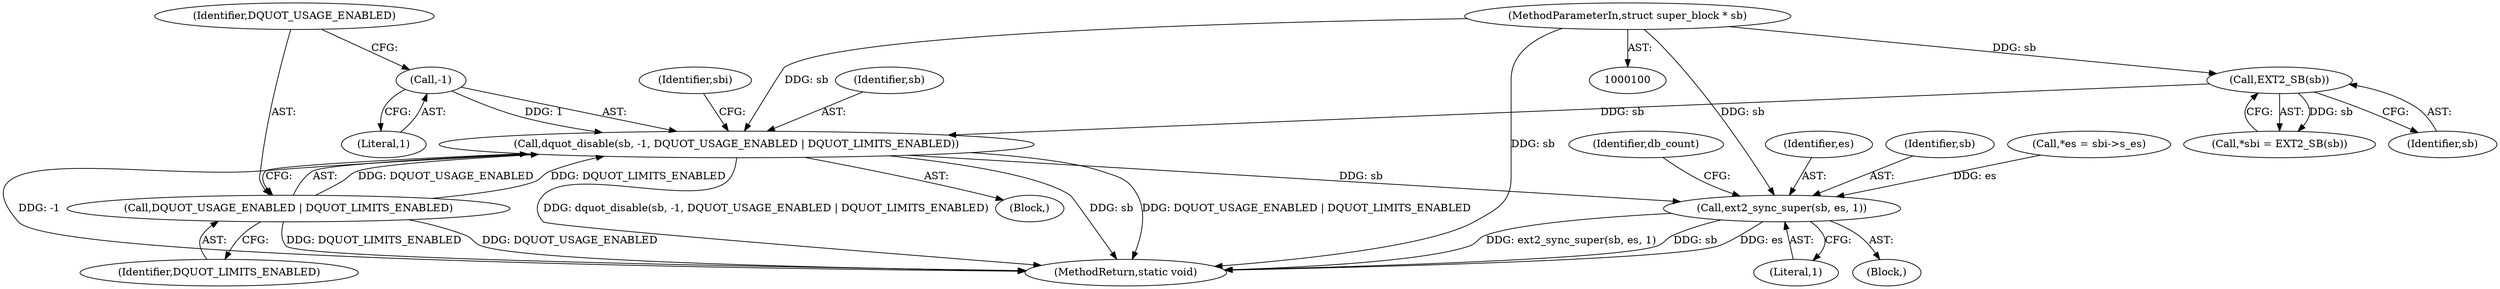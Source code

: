 digraph "0_linux_be0726d33cb8f411945884664924bed3cb8c70ee_1@pointer" {
"1000110" [label="(Call,dquot_disable(sb, -1, DQUOT_USAGE_ENABLED | DQUOT_LIMITS_ENABLED))"];
"1000108" [label="(Call,EXT2_SB(sb))"];
"1000101" [label="(MethodParameterIn,struct super_block * sb)"];
"1000112" [label="(Call,-1)"];
"1000114" [label="(Call,DQUOT_USAGE_ENABLED | DQUOT_LIMITS_ENABLED)"];
"1000163" [label="(Call,ext2_sync_super(sb, es, 1))"];
"1000114" [label="(Call,DQUOT_USAGE_ENABLED | DQUOT_LIMITS_ENABLED)"];
"1000166" [label="(Literal,1)"];
"1000113" [label="(Literal,1)"];
"1000165" [label="(Identifier,es)"];
"1000116" [label="(Identifier,DQUOT_LIMITS_ENABLED)"];
"1000101" [label="(MethodParameterIn,struct super_block * sb)"];
"1000111" [label="(Identifier,sb)"];
"1000115" [label="(Identifier,DQUOT_USAGE_ENABLED)"];
"1000164" [label="(Identifier,sb)"];
"1000231" [label="(MethodReturn,static void)"];
"1000163" [label="(Call,ext2_sync_super(sb, es, 1))"];
"1000112" [label="(Call,-1)"];
"1000110" [label="(Call,dquot_disable(sb, -1, DQUOT_USAGE_ENABLED | DQUOT_LIMITS_ENABLED))"];
"1000140" [label="(Call,*es = sbi->s_es)"];
"1000108" [label="(Call,EXT2_SB(sb))"];
"1000119" [label="(Identifier,sbi)"];
"1000168" [label="(Identifier,db_count)"];
"1000138" [label="(Block,)"];
"1000109" [label="(Identifier,sb)"];
"1000106" [label="(Call,*sbi = EXT2_SB(sb))"];
"1000102" [label="(Block,)"];
"1000110" -> "1000102"  [label="AST: "];
"1000110" -> "1000114"  [label="CFG: "];
"1000111" -> "1000110"  [label="AST: "];
"1000112" -> "1000110"  [label="AST: "];
"1000114" -> "1000110"  [label="AST: "];
"1000119" -> "1000110"  [label="CFG: "];
"1000110" -> "1000231"  [label="DDG: DQUOT_USAGE_ENABLED | DQUOT_LIMITS_ENABLED"];
"1000110" -> "1000231"  [label="DDG: -1"];
"1000110" -> "1000231"  [label="DDG: dquot_disable(sb, -1, DQUOT_USAGE_ENABLED | DQUOT_LIMITS_ENABLED)"];
"1000110" -> "1000231"  [label="DDG: sb"];
"1000108" -> "1000110"  [label="DDG: sb"];
"1000101" -> "1000110"  [label="DDG: sb"];
"1000112" -> "1000110"  [label="DDG: 1"];
"1000114" -> "1000110"  [label="DDG: DQUOT_USAGE_ENABLED"];
"1000114" -> "1000110"  [label="DDG: DQUOT_LIMITS_ENABLED"];
"1000110" -> "1000163"  [label="DDG: sb"];
"1000108" -> "1000106"  [label="AST: "];
"1000108" -> "1000109"  [label="CFG: "];
"1000109" -> "1000108"  [label="AST: "];
"1000106" -> "1000108"  [label="CFG: "];
"1000108" -> "1000106"  [label="DDG: sb"];
"1000101" -> "1000108"  [label="DDG: sb"];
"1000101" -> "1000100"  [label="AST: "];
"1000101" -> "1000231"  [label="DDG: sb"];
"1000101" -> "1000163"  [label="DDG: sb"];
"1000112" -> "1000113"  [label="CFG: "];
"1000113" -> "1000112"  [label="AST: "];
"1000115" -> "1000112"  [label="CFG: "];
"1000114" -> "1000116"  [label="CFG: "];
"1000115" -> "1000114"  [label="AST: "];
"1000116" -> "1000114"  [label="AST: "];
"1000114" -> "1000231"  [label="DDG: DQUOT_USAGE_ENABLED"];
"1000114" -> "1000231"  [label="DDG: DQUOT_LIMITS_ENABLED"];
"1000163" -> "1000138"  [label="AST: "];
"1000163" -> "1000166"  [label="CFG: "];
"1000164" -> "1000163"  [label="AST: "];
"1000165" -> "1000163"  [label="AST: "];
"1000166" -> "1000163"  [label="AST: "];
"1000168" -> "1000163"  [label="CFG: "];
"1000163" -> "1000231"  [label="DDG: ext2_sync_super(sb, es, 1)"];
"1000163" -> "1000231"  [label="DDG: sb"];
"1000163" -> "1000231"  [label="DDG: es"];
"1000140" -> "1000163"  [label="DDG: es"];
}
